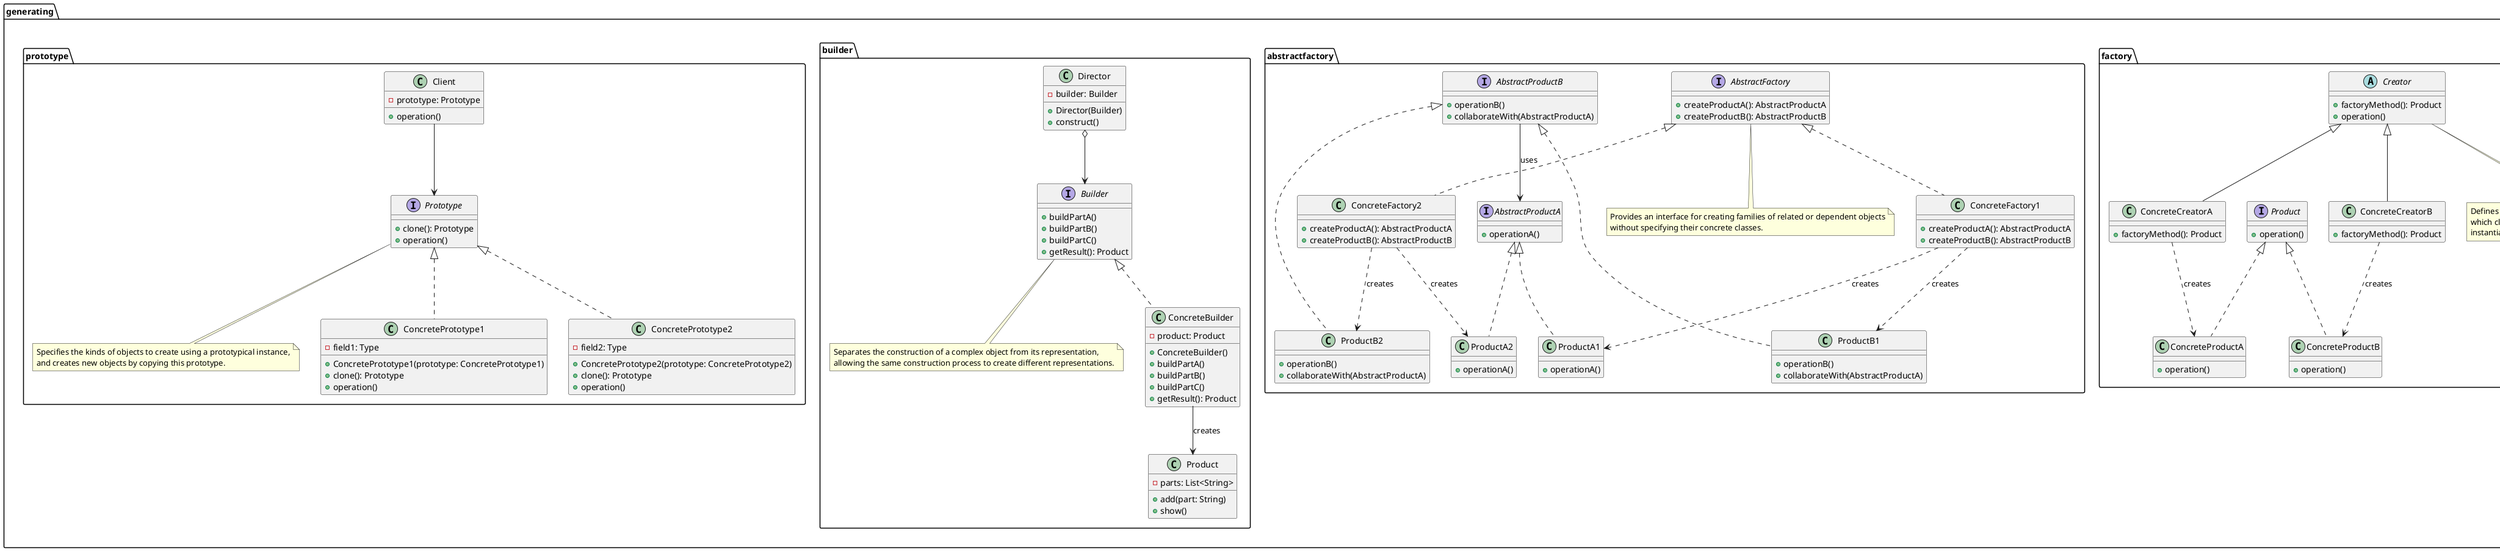 @startuml Generating Patterns

package "generating" {
  ' Singleton Pattern
  package "singleton" {
    class "Singleton" {
      -instance: Singleton
      -Singleton()
      +{static} getInstance(): Singleton
      +operation()
    }
    note bottom of Singleton
      Ensures a class has only one instance and provides a global point of access to it.
      - Private constructor
      - Static instance field
      - Static getInstance method
    end note
  }

  ' Factory Method Pattern
  package "factory" {
    abstract class "Creator" {
      +factoryMethod(): Product
      +operation()
    }
    class "ConcreteCreatorA" {
      +factoryMethod(): Product
    }
    class "ConcreteCreatorB" {
      +factoryMethod(): Product
    }
    interface "Product" {
      +operation()
    }
    class "ConcreteProductA" {
      +operation()
    }
    class "ConcreteProductB" {
      +operation()
    }
    Creator <|-- ConcreteCreatorA
    Creator <|-- ConcreteCreatorB
    Product <|.. ConcreteProductA
    Product <|.. ConcreteProductB
    ConcreteCreatorA ..> ConcreteProductA : creates
    ConcreteCreatorB ..> ConcreteProductB : creates
    
    note bottom of Creator
      Defines an interface for creating an object, but lets subclasses decide
      which class to instantiate. Factory Method lets a class defer
      instantiation to subclasses.
    end note
  }

  ' Abstract Factory Pattern
  package "abstractfactory" {
    interface "AbstractFactory" {
      +createProductA(): AbstractProductA
      +createProductB(): AbstractProductB
    }
    class "ConcreteFactory1" {
      +createProductA(): AbstractProductA
      +createProductB(): AbstractProductB
    }
    class "ConcreteFactory2" {
      +createProductA(): AbstractProductA
      +createProductB(): AbstractProductB
    }
    interface "AbstractProductA" {
      +operationA()
    }
    interface "AbstractProductB" {
      +operationB()
      +collaborateWith(AbstractProductA)
    }
    class "ProductA1" {
      +operationA()
    }
    class "ProductA2" {
      +operationA()
    }
    class "ProductB1" {
      +operationB()
      +collaborateWith(AbstractProductA)
    }
    class "ProductB2" {
      +operationB()
      +collaborateWith(AbstractProductA)
    }
    AbstractFactory <|.. ConcreteFactory1
    AbstractFactory <|.. ConcreteFactory2
    AbstractProductA <|.. ProductA1
    AbstractProductA <|.. ProductA2
    AbstractProductB <|.. ProductB1
    AbstractProductB <|.. ProductB2
    ConcreteFactory1 ..> ProductA1 : creates
    ConcreteFactory1 ..> ProductB1 : creates
    ConcreteFactory2 ..> ProductA2 : creates
    ConcreteFactory2 ..> ProductB2 : creates
    AbstractProductB --> AbstractProductA : uses
    
    note bottom of AbstractFactory
      Provides an interface for creating families of related or dependent objects
      without specifying their concrete classes.
    end note
  }

  ' Builder Pattern
  package "builder" {
    class "Director" {
      -builder: Builder
      +Director(Builder)
      +construct()
    }
    interface "Builder" {
      +buildPartA()
      +buildPartB()
      +buildPartC()
      +getResult(): Product
    }
    class "ConcreteBuilder" {
      -product: Product
      +ConcreteBuilder()
      +buildPartA()
      +buildPartB()
      +buildPartC()
      +getResult(): Product
    }
    class "Product" {
      -parts: List<String>
      +add(part: String)
      +show()
    }
    Director o--> Builder
    Builder <|.. ConcreteBuilder
    ConcreteBuilder --> Product : creates
    
    note bottom of Builder
      Separates the construction of a complex object from its representation,
      allowing the same construction process to create different representations.
    end note
  }

  ' Prototype Pattern
  package "prototype" {
    interface "Prototype" {
      +clone(): Prototype
      +operation()
    }
    class "ConcretePrototype1" {
      -field1: Type
      +ConcretePrototype1(prototype: ConcretePrototype1)
      +clone(): Prototype
      +operation()
    }
    class "ConcretePrototype2" {
      -field2: Type
      +ConcretePrototype2(prototype: ConcretePrototype2)
      +clone(): Prototype
      +operation()
    }
    class "Client" {
      -prototype: Prototype
      +operation()
    }
    Prototype <|.. ConcretePrototype1
    Prototype <|.. ConcretePrototype2
    Client --> Prototype
    
    note bottom of Prototype
      Specifies the kinds of objects to create using a prototypical instance,
      and creates new objects by copying this prototype.
    end note
  }
}

note bottom of generating
  Creational Design Patterns:
  - Deal with object creation mechanisms
  - Make systems independent of how objects are created, composed, and represented
  - Encapsulate knowledge about which concrete classes the system uses
  - Hide how instances of these classes are created and combined
end note

@enduml
